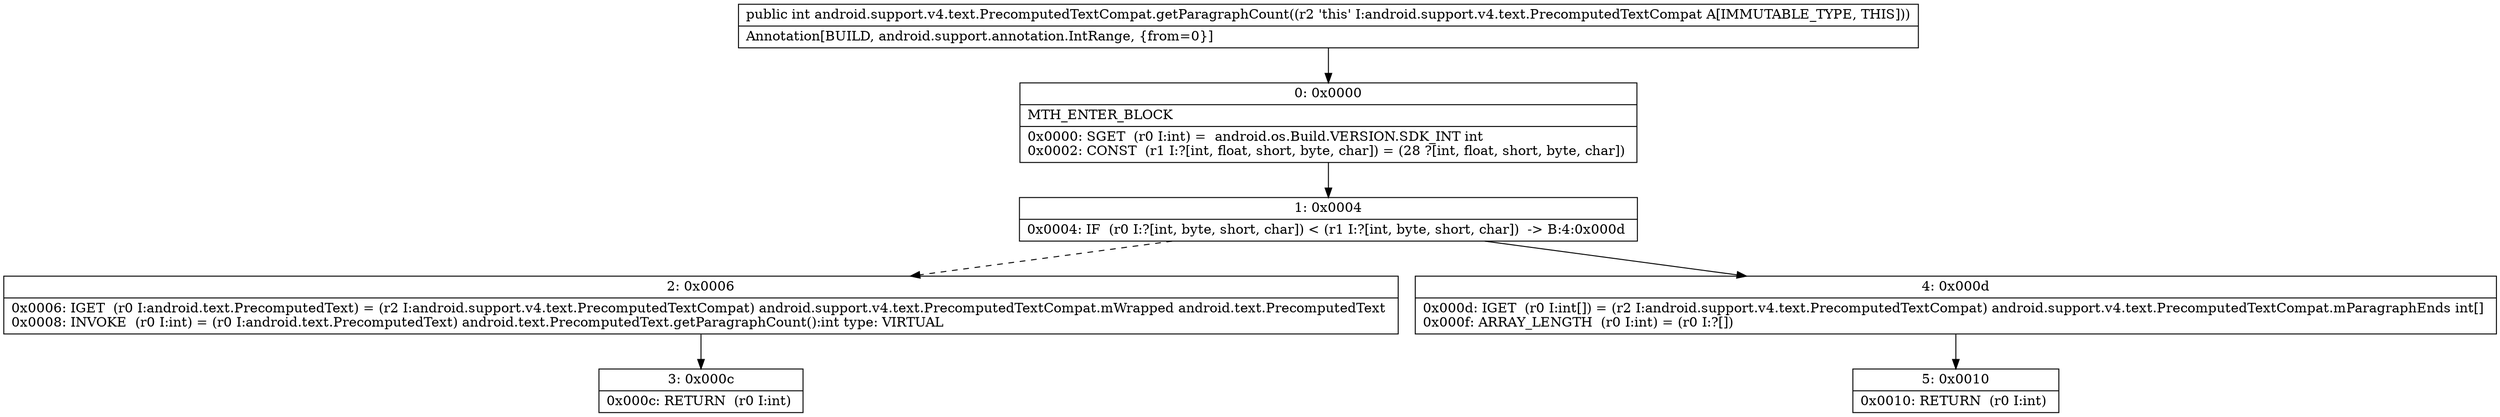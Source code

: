 digraph "CFG forandroid.support.v4.text.PrecomputedTextCompat.getParagraphCount()I" {
Node_0 [shape=record,label="{0\:\ 0x0000|MTH_ENTER_BLOCK\l|0x0000: SGET  (r0 I:int) =  android.os.Build.VERSION.SDK_INT int \l0x0002: CONST  (r1 I:?[int, float, short, byte, char]) = (28 ?[int, float, short, byte, char]) \l}"];
Node_1 [shape=record,label="{1\:\ 0x0004|0x0004: IF  (r0 I:?[int, byte, short, char]) \< (r1 I:?[int, byte, short, char])  \-\> B:4:0x000d \l}"];
Node_2 [shape=record,label="{2\:\ 0x0006|0x0006: IGET  (r0 I:android.text.PrecomputedText) = (r2 I:android.support.v4.text.PrecomputedTextCompat) android.support.v4.text.PrecomputedTextCompat.mWrapped android.text.PrecomputedText \l0x0008: INVOKE  (r0 I:int) = (r0 I:android.text.PrecomputedText) android.text.PrecomputedText.getParagraphCount():int type: VIRTUAL \l}"];
Node_3 [shape=record,label="{3\:\ 0x000c|0x000c: RETURN  (r0 I:int) \l}"];
Node_4 [shape=record,label="{4\:\ 0x000d|0x000d: IGET  (r0 I:int[]) = (r2 I:android.support.v4.text.PrecomputedTextCompat) android.support.v4.text.PrecomputedTextCompat.mParagraphEnds int[] \l0x000f: ARRAY_LENGTH  (r0 I:int) = (r0 I:?[]) \l}"];
Node_5 [shape=record,label="{5\:\ 0x0010|0x0010: RETURN  (r0 I:int) \l}"];
MethodNode[shape=record,label="{public int android.support.v4.text.PrecomputedTextCompat.getParagraphCount((r2 'this' I:android.support.v4.text.PrecomputedTextCompat A[IMMUTABLE_TYPE, THIS]))  | Annotation[BUILD, android.support.annotation.IntRange, \{from=0\}]\l}"];
MethodNode -> Node_0;
Node_0 -> Node_1;
Node_1 -> Node_2[style=dashed];
Node_1 -> Node_4;
Node_2 -> Node_3;
Node_4 -> Node_5;
}

